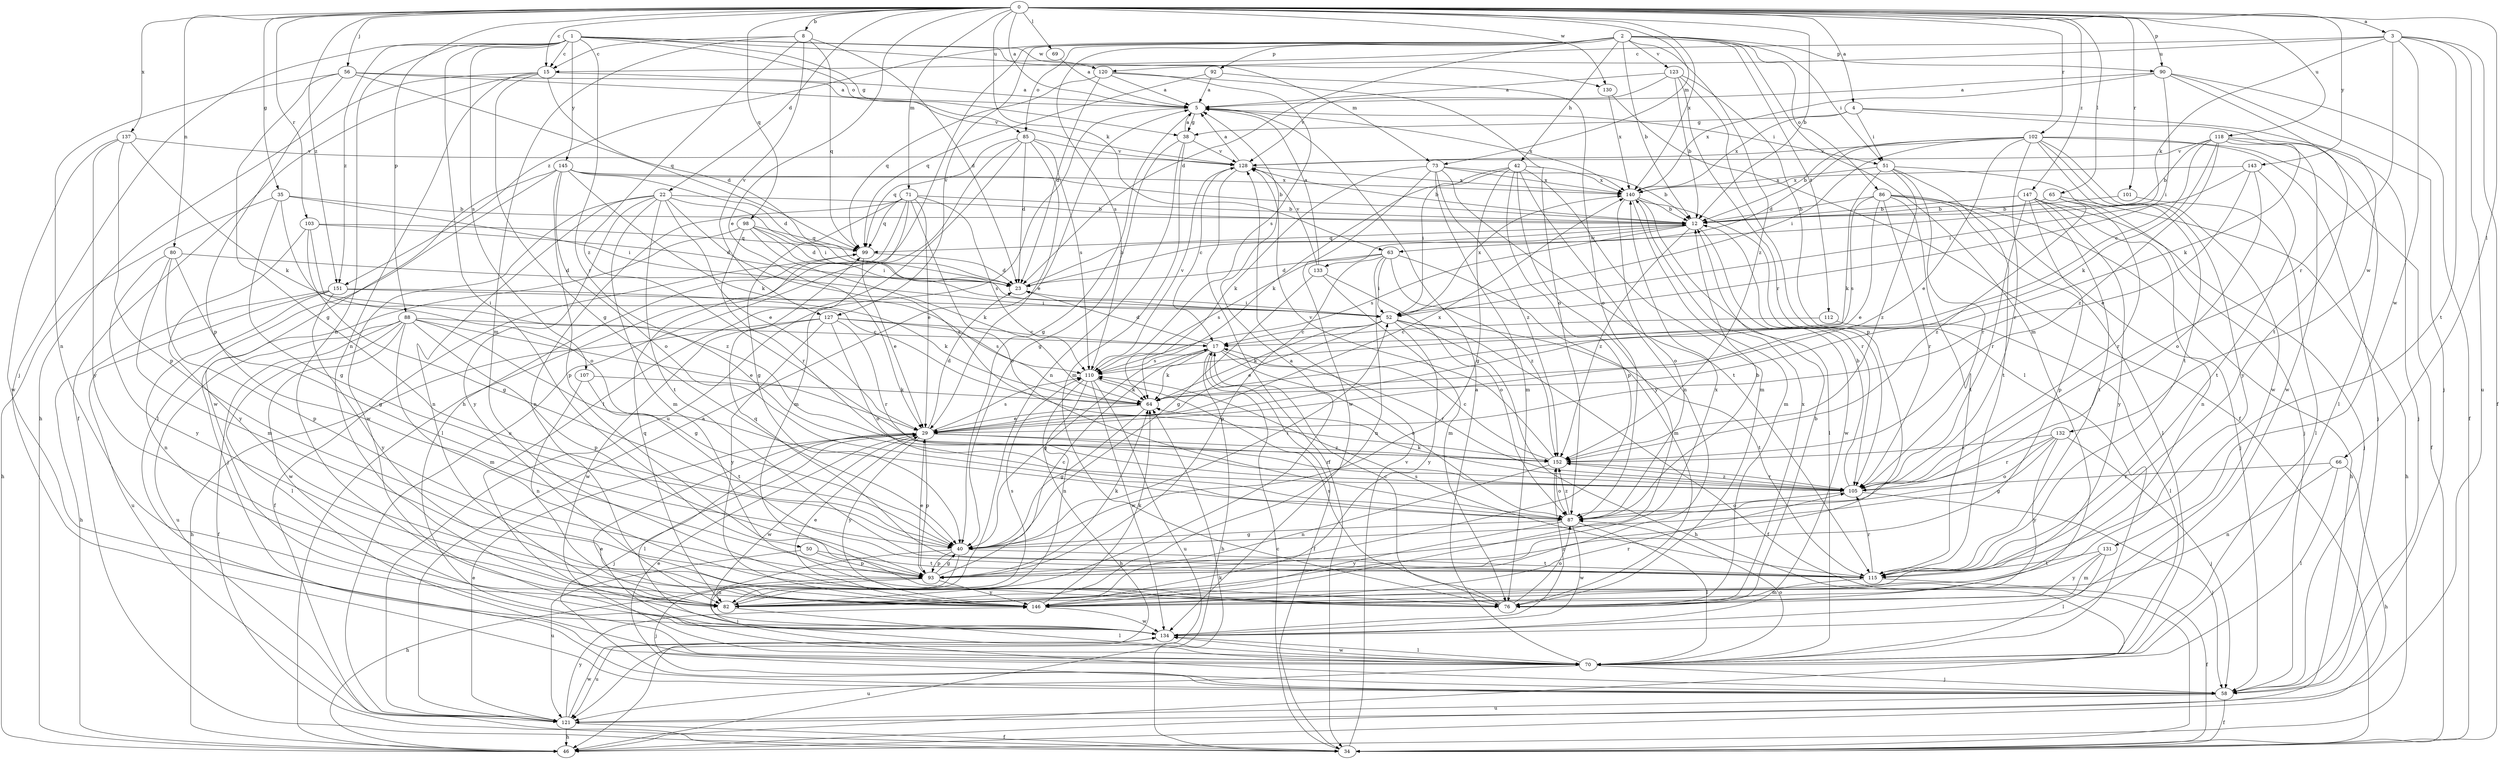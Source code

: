 strict digraph  {
0;
1;
2;
3;
4;
5;
8;
12;
15;
17;
22;
23;
29;
34;
35;
38;
40;
42;
46;
50;
51;
52;
56;
58;
63;
64;
65;
66;
69;
70;
71;
73;
76;
80;
82;
85;
86;
87;
88;
90;
92;
93;
98;
99;
101;
102;
103;
105;
107;
110;
112;
115;
118;
120;
121;
123;
127;
128;
130;
131;
132;
133;
134;
137;
140;
143;
145;
146;
147;
151;
152;
0 -> 3  [label=a];
0 -> 4  [label=a];
0 -> 5  [label=a];
0 -> 8  [label=b];
0 -> 12  [label=b];
0 -> 15  [label=c];
0 -> 22  [label=d];
0 -> 29  [label=e];
0 -> 35  [label=g];
0 -> 56  [label=j];
0 -> 63  [label=k];
0 -> 65  [label=l];
0 -> 66  [label=l];
0 -> 69  [label=l];
0 -> 71  [label=m];
0 -> 73  [label=m];
0 -> 80  [label=n];
0 -> 88  [label=p];
0 -> 90  [label=p];
0 -> 98  [label=q];
0 -> 101  [label=r];
0 -> 102  [label=r];
0 -> 103  [label=r];
0 -> 118  [label=u];
0 -> 130  [label=w];
0 -> 137  [label=x];
0 -> 140  [label=x];
0 -> 143  [label=y];
0 -> 147  [label=z];
0 -> 151  [label=z];
1 -> 15  [label=c];
1 -> 38  [label=g];
1 -> 50  [label=i];
1 -> 58  [label=j];
1 -> 73  [label=m];
1 -> 82  [label=n];
1 -> 85  [label=o];
1 -> 105  [label=r];
1 -> 107  [label=s];
1 -> 120  [label=u];
1 -> 130  [label=w];
1 -> 145  [label=y];
1 -> 151  [label=z];
2 -> 12  [label=b];
2 -> 23  [label=d];
2 -> 42  [label=h];
2 -> 46  [label=h];
2 -> 51  [label=i];
2 -> 76  [label=m];
2 -> 85  [label=o];
2 -> 86  [label=o];
2 -> 90  [label=p];
2 -> 92  [label=p];
2 -> 110  [label=s];
2 -> 112  [label=t];
2 -> 123  [label=v];
2 -> 127  [label=v];
2 -> 151  [label=z];
2 -> 152  [label=z];
3 -> 15  [label=c];
3 -> 34  [label=f];
3 -> 63  [label=k];
3 -> 105  [label=r];
3 -> 115  [label=t];
3 -> 120  [label=u];
3 -> 121  [label=u];
3 -> 131  [label=w];
4 -> 38  [label=g];
4 -> 51  [label=i];
4 -> 64  [label=k];
4 -> 132  [label=w];
4 -> 140  [label=x];
5 -> 38  [label=g];
5 -> 40  [label=g];
5 -> 51  [label=i];
5 -> 121  [label=u];
5 -> 140  [label=x];
8 -> 15  [label=c];
8 -> 23  [label=d];
8 -> 76  [label=m];
8 -> 99  [label=q];
8 -> 127  [label=v];
8 -> 152  [label=z];
12 -> 99  [label=q];
12 -> 110  [label=s];
12 -> 133  [label=w];
12 -> 134  [label=w];
12 -> 152  [label=z];
15 -> 5  [label=a];
15 -> 23  [label=d];
15 -> 34  [label=f];
15 -> 40  [label=g];
15 -> 46  [label=h];
15 -> 82  [label=n];
17 -> 23  [label=d];
17 -> 34  [label=f];
17 -> 40  [label=g];
17 -> 46  [label=h];
17 -> 64  [label=k];
17 -> 87  [label=o];
17 -> 105  [label=r];
17 -> 110  [label=s];
22 -> 12  [label=b];
22 -> 29  [label=e];
22 -> 52  [label=i];
22 -> 76  [label=m];
22 -> 82  [label=n];
22 -> 115  [label=t];
22 -> 134  [label=w];
22 -> 146  [label=y];
22 -> 152  [label=z];
23 -> 12  [label=b];
23 -> 52  [label=i];
29 -> 23  [label=d];
29 -> 58  [label=j];
29 -> 70  [label=l];
29 -> 93  [label=p];
29 -> 105  [label=r];
29 -> 110  [label=s];
29 -> 134  [label=w];
29 -> 140  [label=x];
29 -> 146  [label=y];
29 -> 152  [label=z];
34 -> 17  [label=c];
34 -> 64  [label=k];
34 -> 128  [label=v];
35 -> 12  [label=b];
35 -> 40  [label=g];
35 -> 46  [label=h];
35 -> 52  [label=i];
35 -> 87  [label=o];
38 -> 5  [label=a];
38 -> 40  [label=g];
38 -> 76  [label=m];
38 -> 82  [label=n];
38 -> 128  [label=v];
40 -> 46  [label=h];
40 -> 52  [label=i];
40 -> 58  [label=j];
40 -> 93  [label=p];
40 -> 115  [label=t];
42 -> 40  [label=g];
42 -> 52  [label=i];
42 -> 64  [label=k];
42 -> 76  [label=m];
42 -> 82  [label=n];
42 -> 93  [label=p];
42 -> 140  [label=x];
42 -> 146  [label=y];
50 -> 93  [label=p];
50 -> 115  [label=t];
50 -> 121  [label=u];
51 -> 58  [label=j];
51 -> 64  [label=k];
51 -> 105  [label=r];
51 -> 115  [label=t];
51 -> 140  [label=x];
51 -> 152  [label=z];
52 -> 17  [label=c];
52 -> 29  [label=e];
52 -> 34  [label=f];
52 -> 46  [label=h];
52 -> 64  [label=k];
52 -> 115  [label=t];
52 -> 140  [label=x];
52 -> 146  [label=y];
56 -> 5  [label=a];
56 -> 40  [label=g];
56 -> 82  [label=n];
56 -> 93  [label=p];
56 -> 99  [label=q];
56 -> 128  [label=v];
58 -> 29  [label=e];
58 -> 34  [label=f];
58 -> 121  [label=u];
63 -> 23  [label=d];
63 -> 52  [label=i];
63 -> 76  [label=m];
63 -> 82  [label=n];
63 -> 93  [label=p];
63 -> 110  [label=s];
63 -> 152  [label=z];
64 -> 29  [label=e];
64 -> 40  [label=g];
65 -> 12  [label=b];
65 -> 46  [label=h];
65 -> 105  [label=r];
65 -> 152  [label=z];
66 -> 46  [label=h];
66 -> 70  [label=l];
66 -> 82  [label=n];
66 -> 105  [label=r];
69 -> 5  [label=a];
70 -> 5  [label=a];
70 -> 29  [label=e];
70 -> 58  [label=j];
70 -> 87  [label=o];
70 -> 121  [label=u];
70 -> 134  [label=w];
71 -> 12  [label=b];
71 -> 29  [label=e];
71 -> 40  [label=g];
71 -> 70  [label=l];
71 -> 76  [label=m];
71 -> 82  [label=n];
71 -> 87  [label=o];
71 -> 99  [label=q];
71 -> 110  [label=s];
73 -> 12  [label=b];
73 -> 64  [label=k];
73 -> 76  [label=m];
73 -> 115  [label=t];
73 -> 134  [label=w];
73 -> 140  [label=x];
73 -> 152  [label=z];
76 -> 12  [label=b];
76 -> 17  [label=c];
76 -> 87  [label=o];
76 -> 110  [label=s];
76 -> 140  [label=x];
80 -> 23  [label=d];
80 -> 40  [label=g];
80 -> 76  [label=m];
80 -> 93  [label=p];
80 -> 146  [label=y];
82 -> 5  [label=a];
82 -> 70  [label=l];
82 -> 99  [label=q];
82 -> 110  [label=s];
85 -> 23  [label=d];
85 -> 29  [label=e];
85 -> 70  [label=l];
85 -> 99  [label=q];
85 -> 110  [label=s];
85 -> 121  [label=u];
85 -> 128  [label=v];
86 -> 12  [label=b];
86 -> 29  [label=e];
86 -> 46  [label=h];
86 -> 58  [label=j];
86 -> 70  [label=l];
86 -> 105  [label=r];
86 -> 110  [label=s];
86 -> 115  [label=t];
87 -> 12  [label=b];
87 -> 40  [label=g];
87 -> 70  [label=l];
87 -> 134  [label=w];
87 -> 146  [label=y];
87 -> 152  [label=z];
88 -> 17  [label=c];
88 -> 29  [label=e];
88 -> 34  [label=f];
88 -> 40  [label=g];
88 -> 70  [label=l];
88 -> 76  [label=m];
88 -> 93  [label=p];
88 -> 121  [label=u];
88 -> 134  [label=w];
90 -> 5  [label=a];
90 -> 34  [label=f];
90 -> 52  [label=i];
90 -> 58  [label=j];
90 -> 115  [label=t];
90 -> 140  [label=x];
92 -> 5  [label=a];
92 -> 87  [label=o];
92 -> 99  [label=q];
93 -> 17  [label=c];
93 -> 29  [label=e];
93 -> 40  [label=g];
93 -> 58  [label=j];
93 -> 64  [label=k];
93 -> 82  [label=n];
93 -> 140  [label=x];
93 -> 146  [label=y];
98 -> 23  [label=d];
98 -> 52  [label=i];
98 -> 58  [label=j];
98 -> 64  [label=k];
98 -> 99  [label=q];
98 -> 105  [label=r];
99 -> 23  [label=d];
99 -> 29  [label=e];
99 -> 34  [label=f];
101 -> 12  [label=b];
101 -> 70  [label=l];
102 -> 12  [label=b];
102 -> 23  [label=d];
102 -> 29  [label=e];
102 -> 34  [label=f];
102 -> 52  [label=i];
102 -> 58  [label=j];
102 -> 105  [label=r];
102 -> 115  [label=t];
102 -> 128  [label=v];
102 -> 134  [label=w];
102 -> 146  [label=y];
103 -> 23  [label=d];
103 -> 40  [label=g];
103 -> 99  [label=q];
103 -> 146  [label=y];
103 -> 152  [label=z];
105 -> 12  [label=b];
105 -> 58  [label=j];
105 -> 64  [label=k];
105 -> 87  [label=o];
105 -> 152  [label=z];
107 -> 64  [label=k];
107 -> 82  [label=n];
107 -> 115  [label=t];
110 -> 46  [label=h];
110 -> 64  [label=k];
110 -> 82  [label=n];
110 -> 121  [label=u];
110 -> 128  [label=v];
110 -> 134  [label=w];
112 -> 17  [label=c];
112 -> 70  [label=l];
115 -> 34  [label=f];
115 -> 76  [label=m];
115 -> 99  [label=q];
115 -> 105  [label=r];
115 -> 110  [label=s];
118 -> 12  [label=b];
118 -> 17  [label=c];
118 -> 58  [label=j];
118 -> 64  [label=k];
118 -> 70  [label=l];
118 -> 128  [label=v];
118 -> 134  [label=w];
118 -> 152  [label=z];
120 -> 5  [label=a];
120 -> 23  [label=d];
120 -> 87  [label=o];
120 -> 99  [label=q];
120 -> 110  [label=s];
121 -> 5  [label=a];
121 -> 29  [label=e];
121 -> 34  [label=f];
121 -> 46  [label=h];
121 -> 134  [label=w];
121 -> 146  [label=y];
123 -> 5  [label=a];
123 -> 12  [label=b];
123 -> 70  [label=l];
123 -> 93  [label=p];
123 -> 105  [label=r];
123 -> 128  [label=v];
127 -> 17  [label=c];
127 -> 46  [label=h];
127 -> 87  [label=o];
127 -> 105  [label=r];
127 -> 110  [label=s];
127 -> 134  [label=w];
127 -> 146  [label=y];
128 -> 5  [label=a];
128 -> 12  [label=b];
128 -> 17  [label=c];
128 -> 34  [label=f];
128 -> 140  [label=x];
130 -> 34  [label=f];
130 -> 140  [label=x];
131 -> 70  [label=l];
131 -> 76  [label=m];
131 -> 115  [label=t];
131 -> 146  [label=y];
132 -> 40  [label=g];
132 -> 58  [label=j];
132 -> 87  [label=o];
132 -> 105  [label=r];
132 -> 146  [label=y];
132 -> 152  [label=z];
133 -> 5  [label=a];
133 -> 40  [label=g];
133 -> 76  [label=m];
133 -> 87  [label=o];
133 -> 128  [label=v];
134 -> 70  [label=l];
134 -> 121  [label=u];
134 -> 152  [label=z];
137 -> 64  [label=k];
137 -> 93  [label=p];
137 -> 128  [label=v];
137 -> 134  [label=w];
137 -> 146  [label=y];
140 -> 12  [label=b];
140 -> 70  [label=l];
140 -> 76  [label=m];
140 -> 87  [label=o];
140 -> 105  [label=r];
143 -> 29  [label=e];
143 -> 52  [label=i];
143 -> 87  [label=o];
143 -> 115  [label=t];
143 -> 140  [label=x];
145 -> 12  [label=b];
145 -> 23  [label=d];
145 -> 64  [label=k];
145 -> 70  [label=l];
145 -> 87  [label=o];
145 -> 93  [label=p];
145 -> 134  [label=w];
145 -> 140  [label=x];
146 -> 29  [label=e];
146 -> 64  [label=k];
146 -> 105  [label=r];
146 -> 134  [label=w];
147 -> 12  [label=b];
147 -> 58  [label=j];
147 -> 82  [label=n];
147 -> 93  [label=p];
147 -> 105  [label=r];
147 -> 115  [label=t];
147 -> 146  [label=y];
151 -> 46  [label=h];
151 -> 52  [label=i];
151 -> 64  [label=k];
151 -> 82  [label=n];
151 -> 121  [label=u];
151 -> 146  [label=y];
152 -> 17  [label=c];
152 -> 82  [label=n];
152 -> 87  [label=o];
152 -> 105  [label=r];
152 -> 128  [label=v];
}
